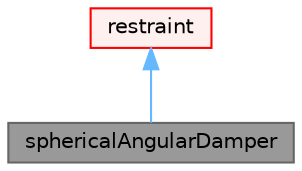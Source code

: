 digraph "sphericalAngularDamper"
{
 // LATEX_PDF_SIZE
  bgcolor="transparent";
  edge [fontname=Helvetica,fontsize=10,labelfontname=Helvetica,labelfontsize=10];
  node [fontname=Helvetica,fontsize=10,shape=box,height=0.2,width=0.4];
  Node1 [id="Node000001",label="sphericalAngularDamper",height=0.2,width=0.4,color="gray40", fillcolor="grey60", style="filled", fontcolor="black",tooltip="Spherical angular damper restraint. Operates in the local frame of the body."];
  Node2 -> Node1 [id="edge1_Node000001_Node000002",dir="back",color="steelblue1",style="solid",tooltip=" "];
  Node2 [id="Node000002",label="restraint",height=0.2,width=0.4,color="red", fillcolor="#FFF0F0", style="filled",URL="$classFoam_1_1RBD_1_1restraint.html",tooltip="Base class for defining restraints for rigid-body dynamics."];
}
